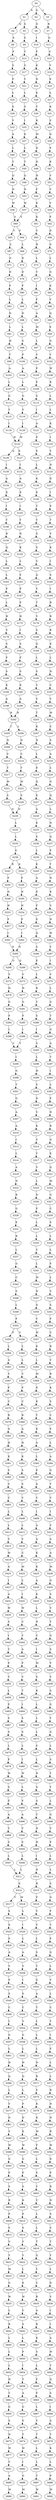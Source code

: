 strict digraph  {
	S0 -> S1 [ label = A ];
	S0 -> S2 [ label = G ];
	S0 -> S3 [ label = I ];
	S1 -> S4 [ label = Q ];
	S1 -> S5 [ label = S ];
	S2 -> S6 [ label = G ];
	S3 -> S7 [ label = R ];
	S4 -> S8 [ label = S ];
	S5 -> S9 [ label = S ];
	S6 -> S10 [ label = I ];
	S7 -> S11 [ label = Q ];
	S8 -> S12 [ label = P ];
	S9 -> S13 [ label = T ];
	S10 -> S14 [ label = F ];
	S11 -> S15 [ label = S ];
	S12 -> S16 [ label = S ];
	S13 -> S17 [ label = G ];
	S14 -> S18 [ label = K ];
	S15 -> S19 [ label = V ];
	S16 -> S20 [ label = F ];
	S17 -> S21 [ label = Y ];
	S18 -> S22 [ label = N ];
	S19 -> S23 [ label = E ];
	S20 -> S24 [ label = L ];
	S21 -> S25 [ label = L ];
	S22 -> S26 [ label = K ];
	S23 -> S27 [ label = L ];
	S24 -> S28 [ label = S ];
	S25 -> S29 [ label = S ];
	S26 -> S30 [ label = Y ];
	S27 -> S31 [ label = K ];
	S28 -> S32 [ label = V ];
	S29 -> S33 [ label = I ];
	S30 -> S34 [ label = K ];
	S31 -> S35 [ label = S ];
	S32 -> S36 [ label = A ];
	S33 -> S37 [ label = E ];
	S34 -> S38 [ label = M ];
	S35 -> S39 [ label = D ];
	S36 -> S40 [ label = L ];
	S37 -> S41 [ label = L ];
	S38 -> S42 [ label = D ];
	S39 -> S43 [ label = F ];
	S40 -> S44 [ label = T ];
	S41 -> S45 [ label = T ];
	S42 -> S46 [ label = N ];
	S43 -> S47 [ label = K ];
	S44 -> S48 [ label = Q ];
	S45 -> S49 [ label = Q ];
	S46 -> S50 [ label = H ];
	S47 -> S51 [ label = V ];
	S48 -> S52 [ label = N ];
	S49 -> S53 [ label = N ];
	S50 -> S54 [ label = F ];
	S51 -> S55 [ label = V ];
	S52 -> S56 [ label = W ];
	S53 -> S57 [ label = W ];
	S54 -> S58 [ label = K ];
	S55 -> S59 [ label = V ];
	S56 -> S60 [ label = S ];
	S57 -> S60 [ label = S ];
	S58 -> S61 [ label = K ];
	S59 -> S62 [ label = F ];
	S60 -> S63 [ label = V ];
	S60 -> S64 [ label = F ];
	S61 -> S65 [ label = V ];
	S62 -> S66 [ label = D ];
	S63 -> S67 [ label = L ];
	S64 -> S68 [ label = L ];
	S65 -> S69 [ label = H ];
	S66 -> S70 [ label = G ];
	S67 -> S71 [ label = G ];
	S68 -> S72 [ label = D ];
	S69 -> S73 [ label = L ];
	S70 -> S74 [ label = L ];
	S71 -> S75 [ label = D ];
	S72 -> S76 [ label = D ];
	S73 -> S77 [ label = V ];
	S74 -> S78 [ label = G ];
	S75 -> S79 [ label = F ];
	S76 -> S80 [ label = F ];
	S77 -> S81 [ label = I ];
	S78 -> S82 [ label = K ];
	S79 -> S83 [ label = L ];
	S80 -> S84 [ label = L ];
	S81 -> S85 [ label = F ];
	S82 -> S86 [ label = V ];
	S83 -> S87 [ label = D ];
	S84 -> S88 [ label = N ];
	S85 -> S89 [ label = A ];
	S86 -> S90 [ label = Q ];
	S87 -> S91 [ label = L ];
	S88 -> S92 [ label = L ];
	S89 -> S93 [ label = M ];
	S90 -> S94 [ label = E ];
	S91 -> S95 [ label = H ];
	S92 -> S96 [ label = S ];
	S93 -> S97 [ label = L ];
	S94 -> S98 [ label = G ];
	S95 -> S99 [ label = T ];
	S96 -> S100 [ label = P ];
	S97 -> S101 [ label = V ];
	S98 -> S102 [ label = V ];
	S99 -> S103 [ label = A ];
	S100 -> S104 [ label = A ];
	S101 -> S105 [ label = F ];
	S102 -> S106 [ label = W ];
	S103 -> S107 [ label = L ];
	S104 -> S108 [ label = L ];
	S105 -> S109 [ label = F ];
	S106 -> S110 [ label = K ];
	S107 -> S111 [ label = G ];
	S108 -> S112 [ label = G ];
	S109 -> S113 [ label = S ];
	S110 -> S114 [ label = L ];
	S111 -> S115 [ label = Y ];
	S112 -> S116 [ label = Y ];
	S113 -> S117 [ label = I ];
	S114 -> S118 [ label = L ];
	S115 -> S119 [ label = I ];
	S116 -> S120 [ label = I ];
	S117 -> S121 [ label = A ];
	S118 -> S122 [ label = K ];
	S119 -> S123 [ label = W ];
	S120 -> S123 [ label = W ];
	S121 -> S124 [ label = P ];
	S122 -> S125 [ label = I ];
	S123 -> S126 [ label = Q ];
	S123 -> S127 [ label = E ];
	S124 -> S128 [ label = F ];
	S125 -> S129 [ label = Y ];
	S126 -> S130 [ label = I ];
	S127 -> S131 [ label = I ];
	S128 -> S132 [ label = L ];
	S129 -> S133 [ label = N ];
	S130 -> S134 [ label = A ];
	S131 -> S135 [ label = A ];
	S132 -> S136 [ label = K ];
	S133 -> S137 [ label = D ];
	S134 -> S138 [ label = E ];
	S135 -> S139 [ label = E ];
	S136 -> S140 [ label = E ];
	S137 -> S141 [ label = I ];
	S138 -> S142 [ label = I ];
	S139 -> S143 [ label = I ];
	S140 -> S144 [ label = T ];
	S141 -> S145 [ label = P ];
	S142 -> S146 [ label = Y ];
	S143 -> S147 [ label = Y ];
	S144 -> S148 [ label = V ];
	S145 -> S149 [ label = T ];
	S146 -> S150 [ label = R ];
	S147 -> S151 [ label = N ];
	S148 -> S152 [ label = S ];
	S149 -> S153 [ label = V ];
	S150 -> S154 [ label = Q ];
	S151 -> S155 [ label = K ];
	S152 -> S156 [ label = S ];
	S153 -> S157 [ label = K ];
	S154 -> S158 [ label = L ];
	S155 -> S159 [ label = L ];
	S156 -> S160 [ label = V ];
	S157 -> S161 [ label = I ];
	S158 -> S162 [ label = L ];
	S159 -> S163 [ label = F ];
	S160 -> S164 [ label = A ];
	S161 -> S165 [ label = S ];
	S162 -> S166 [ label = P ];
	S163 -> S167 [ label = P ];
	S164 -> S168 [ label = Y ];
	S165 -> S169 [ label = I ];
	S166 -> S170 [ label = L ];
	S167 -> S171 [ label = F ];
	S168 -> S172 [ label = T ];
	S169 -> S173 [ label = R ];
	S170 -> S174 [ label = H ];
	S171 -> S175 [ label = H ];
	S172 -> S176 [ label = V ];
	S173 -> S177 [ label = R ];
	S174 -> S178 [ label = V ];
	S175 -> S179 [ label = I ];
	S176 -> S180 [ label = S ];
	S177 -> S181 [ label = K ];
	S178 -> S182 [ label = S ];
	S179 -> S183 [ label = S ];
	S180 -> S184 [ label = Q ];
	S181 -> S185 [ label = E ];
	S182 -> S186 [ label = F ];
	S183 -> S187 [ label = F ];
	S184 -> S188 [ label = L ];
	S185 -> S189 [ label = L ];
	S186 -> S190 [ label = S ];
	S187 -> S191 [ label = S ];
	S188 -> S192 [ label = S ];
	S189 -> S193 [ label = N ];
	S190 -> S194 [ label = K ];
	S191 -> S195 [ label = K ];
	S192 -> S196 [ label = V ];
	S193 -> S197 [ label = C ];
	S194 -> S198 [ label = A ];
	S195 -> S199 [ label = A ];
	S196 -> S200 [ label = V ];
	S197 -> S201 [ label = V ];
	S198 -> S202 [ label = R ];
	S199 -> S202 [ label = R ];
	S200 -> S203 [ label = T ];
	S201 -> S204 [ label = M ];
	S202 -> S205 [ label = I ];
	S202 -> S206 [ label = L ];
	S203 -> S207 [ label = K ];
	S204 -> S208 [ label = S ];
	S205 -> S209 [ label = N ];
	S206 -> S210 [ label = N ];
	S207 -> S211 [ label = N ];
	S208 -> S212 [ label = S ];
	S209 -> S213 [ label = C ];
	S210 -> S214 [ label = C ];
	S211 -> S215 [ label = L ];
	S212 -> S216 [ label = A ];
	S213 -> S217 [ label = T ];
	S214 -> S218 [ label = T ];
	S215 -> S219 [ label = E ];
	S216 -> S220 [ label = L ];
	S217 -> S221 [ label = M ];
	S218 -> S222 [ label = M ];
	S219 -> S223 [ label = Q ];
	S220 -> S224 [ label = G ];
	S221 -> S225 [ label = S ];
	S222 -> S226 [ label = S ];
	S223 -> S227 [ label = E ];
	S224 -> S228 [ label = Q ];
	S225 -> S229 [ label = D ];
	S226 -> S229 [ label = D ];
	S227 -> S230 [ label = A ];
	S228 -> S231 [ label = L ];
	S229 -> S232 [ label = L ];
	S230 -> S233 [ label = E ];
	S231 -> S234 [ label = N ];
	S232 -> S235 [ label = L ];
	S233 -> S236 [ label = S ];
	S234 -> S237 [ label = Q ];
	S235 -> S238 [ label = G ];
	S236 -> S239 [ label = L ];
	S237 -> S240 [ label = F ];
	S238 -> S241 [ label = R ];
	S238 -> S242 [ label = K ];
	S239 -> S243 [ label = K ];
	S240 -> S244 [ label = T ];
	S241 -> S245 [ label = F ];
	S242 -> S246 [ label = F ];
	S243 -> S247 [ label = A ];
	S244 -> S248 [ label = N ];
	S245 -> S249 [ label = N ];
	S246 -> S250 [ label = N ];
	S247 -> S251 [ label = E ];
	S248 -> S252 [ label = K ];
	S249 -> S253 [ label = H ];
	S250 -> S254 [ label = H ];
	S251 -> S255 [ label = F ];
	S252 -> S256 [ label = V ];
	S253 -> S257 [ label = F ];
	S254 -> S258 [ label = F ];
	S255 -> S259 [ label = E ];
	S256 -> S260 [ label = N ];
	S257 -> S261 [ label = I ];
	S258 -> S262 [ label = I ];
	S259 -> S263 [ label = Q ];
	S260 -> S264 [ label = W ];
	S261 -> S265 [ label = N ];
	S262 -> S265 [ label = N ];
	S263 -> S266 [ label = S ];
	S264 -> S267 [ label = Y ];
	S265 -> S268 [ label = G ];
	S265 -> S269 [ label = Q ];
	S266 -> S270 [ label = E ];
	S267 -> S271 [ label = I ];
	S268 -> S272 [ label = V ];
	S269 -> S273 [ label = V ];
	S270 -> S274 [ label = L ];
	S271 -> S275 [ label = V ];
	S272 -> S276 [ label = H ];
	S273 -> S277 [ label = H ];
	S274 -> S278 [ label = R ];
	S275 -> S279 [ label = L ];
	S276 -> S280 [ label = G ];
	S277 -> S281 [ label = G ];
	S278 -> S282 [ label = T ];
	S279 -> S283 [ label = G ];
	S280 -> S284 [ label = F ];
	S281 -> S285 [ label = F ];
	S282 -> S286 [ label = S ];
	S283 -> S287 [ label = T ];
	S284 -> S288 [ label = I ];
	S285 -> S289 [ label = I ];
	S286 -> S290 [ label = I ];
	S287 -> S291 [ label = G ];
	S288 -> S292 [ label = V ];
	S289 -> S292 [ label = V ];
	S290 -> S293 [ label = S ];
	S291 -> S294 [ label = A ];
	S292 -> S295 [ label = I ];
	S293 -> S296 [ label = L ];
	S294 -> S297 [ label = T ];
	S295 -> S298 [ label = G ];
	S296 -> S299 [ label = H ];
	S297 -> S300 [ label = I ];
	S298 -> S301 [ label = T ];
	S299 -> S302 [ label = S ];
	S300 -> S303 [ label = L ];
	S301 -> S304 [ label = G ];
	S302 -> S305 [ label = D ];
	S303 -> S306 [ label = F ];
	S304 -> S307 [ label = A ];
	S305 -> S308 [ label = V ];
	S306 -> S309 [ label = N ];
	S307 -> S310 [ label = A ];
	S308 -> S311 [ label = K ];
	S309 -> S312 [ label = R ];
	S310 -> S313 [ label = I ];
	S311 -> S314 [ label = V ];
	S312 -> S315 [ label = G ];
	S313 -> S316 [ label = L ];
	S314 -> S317 [ label = V ];
	S315 -> S318 [ label = E ];
	S316 -> S319 [ label = A ];
	S317 -> S320 [ label = V ];
	S318 -> S321 [ label = Q ];
	S319 -> S322 [ label = N ];
	S320 -> S323 [ label = L ];
	S321 -> S324 [ label = M ];
	S322 -> S325 [ label = R ];
	S323 -> S326 [ label = D ];
	S324 -> S327 [ label = G ];
	S325 -> S328 [ label = G ];
	S326 -> S329 [ label = P ];
	S327 -> S330 [ label = C ];
	S328 -> S331 [ label = E ];
	S329 -> S332 [ label = L ];
	S330 -> S333 [ label = S ];
	S331 -> S334 [ label = R ];
	S332 -> S335 [ label = L ];
	S333 -> S336 [ label = L ];
	S334 -> S337 [ label = L ];
	S335 -> S338 [ label = T ];
	S336 -> S339 [ label = L ];
	S337 -> S340 [ label = G ];
	S338 -> S341 [ label = L ];
	S339 -> S342 [ label = F ];
	S340 -> S343 [ label = C ];
	S341 -> S344 [ label = M ];
	S342 -> S345 [ label = L ];
	S343 -> S346 [ label = S ];
	S344 -> S347 [ label = N ];
	S345 -> S348 [ label = V ];
	S346 -> S349 [ label = L ];
	S347 -> S350 [ label = G ];
	S348 -> S351 [ label = S ];
	S349 -> S352 [ label = F ];
	S350 -> S353 [ label = V ];
	S351 -> S354 [ label = F ];
	S352 -> S355 [ label = F ];
	S352 -> S356 [ label = V ];
	S353 -> S357 [ label = W ];
	S354 -> S358 [ label = C ];
	S355 -> S359 [ label = L ];
	S356 -> S360 [ label = L ];
	S357 -> S361 [ label = K ];
	S358 -> S362 [ label = R ];
	S359 -> S363 [ label = A ];
	S360 -> S364 [ label = L ];
	S361 -> S365 [ label = L ];
	S362 -> S366 [ label = V ];
	S363 -> S367 [ label = V ];
	S364 -> S368 [ label = V ];
	S365 -> S369 [ label = M ];
	S366 -> S370 [ label = R ];
	S367 -> S371 [ label = F ];
	S368 -> S372 [ label = F ];
	S369 -> S373 [ label = E ];
	S370 -> S374 [ label = K ];
	S371 -> S375 [ label = C ];
	S372 -> S376 [ label = C ];
	S373 -> S377 [ label = K ];
	S374 -> S378 [ label = S ];
	S375 -> S379 [ label = R ];
	S376 -> S380 [ label = R ];
	S377 -> S381 [ label = Y ];
	S378 -> S382 [ label = C ];
	S379 -> S383 [ label = G ];
	S380 -> S384 [ label = A ];
	S381 -> S385 [ label = K ];
	S382 -> S386 [ label = F ];
	S383 -> S387 [ label = H ];
	S384 -> S388 [ label = H ];
	S385 -> S389 [ label = A ];
	S386 -> S390 [ label = L ];
	S387 -> S391 [ label = K ];
	S388 -> S392 [ label = K ];
	S389 -> S393 [ label = L ];
	S390 -> S394 [ label = A ];
	S391 -> S395 [ label = S ];
	S392 -> S396 [ label = S ];
	S393 -> S397 [ label = P ];
	S394 -> S398 [ label = G ];
	S395 -> S399 [ label = C ];
	S396 -> S400 [ label = S ];
	S397 -> S401 [ label = A ];
	S398 -> S402 [ label = T ];
	S399 -> S403 [ label = C ];
	S400 -> S404 [ label = V ];
	S401 -> S405 [ label = V ];
	S402 -> S406 [ label = V ];
	S403 -> S407 [ label = L ];
	S404 -> S408 [ label = L ];
	S405 -> S409 [ label = I ];
	S406 -> S410 [ label = I ];
	S407 -> S411 [ label = L ];
	S408 -> S412 [ label = L ];
	S409 -> S413 [ label = A ];
	S410 -> S414 [ label = V ];
	S411 -> S415 [ label = V ];
	S412 -> S416 [ label = V ];
	S413 -> S417 [ label = A ];
	S414 -> S418 [ label = A ];
	S415 -> S419 [ label = W ];
	S416 -> S420 [ label = C ];
	S417 -> S421 [ label = K ];
	S418 -> S422 [ label = A ];
	S419 -> S423 [ label = A ];
	S420 -> S424 [ label = M ];
	S421 -> S425 [ label = K ];
	S422 -> S426 [ label = M ];
	S423 -> S427 [ label = I ];
	S424 -> S428 [ label = L ];
	S425 -> S429 [ label = A ];
	S426 -> S430 [ label = G ];
	S427 -> S431 [ label = A ];
	S428 -> S432 [ label = I ];
	S429 -> S433 [ label = K ];
	S430 -> S434 [ label = S ];
	S431 -> S435 [ label = W ];
	S432 -> S436 [ label = W ];
	S433 -> S437 [ label = L ];
	S434 -> S438 [ label = V ];
	S435 -> S439 [ label = S ];
	S436 -> S440 [ label = C ];
	S437 -> S441 [ label = N ];
	S438 -> S442 [ label = T ];
	S439 -> S443 [ label = I ];
	S440 -> S444 [ label = T ];
	S441 -> S445 [ label = C ];
	S442 -> S446 [ label = G ];
	S443 -> S447 [ label = T ];
	S444 -> S448 [ label = A ];
	S445 -> S449 [ label = I ];
	S446 -> S450 [ label = S ];
	S447 -> S451 [ label = F ];
	S448 -> S452 [ label = F ];
	S449 -> S453 [ label = M ];
	S450 -> S454 [ label = V ];
	S451 -> S455 [ label = V ];
	S452 -> S456 [ label = V ];
	S453 -> S457 [ label = S ];
	S454 -> S458 [ label = V ];
	S455 -> S459 [ label = L ];
	S456 -> S460 [ label = T ];
	S457 -> S461 [ label = K ];
	S458 -> S462 [ label = S ];
	S459 -> S463 [ label = F ];
	S460 -> S464 [ label = I ];
	S461 -> S465 [ label = L ];
	S462 -> S466 [ label = G ];
	S463 -> S467 [ label = S ];
	S464 -> S468 [ label = S ];
	S465 -> S469 [ label = L ];
	S466 -> S470 [ label = Y ];
	S467 -> S471 [ label = S ];
	S468 -> S472 [ label = S ];
	S469 -> S473 [ label = L ];
	S470 -> S474 [ label = A ];
	S471 -> S475 [ label = L ];
	S472 -> S476 [ label = L ];
	S473 -> S477 [ label = S ];
	S474 -> S478 [ label = L ];
	S475 -> S479 [ label = F ];
	S476 -> S480 [ label = I ];
	S477 -> S481 [ label = L ];
	S478 -> S482 [ label = S ];
	S479 -> S483 [ label = W ];
	S480 -> S484 [ label = W ];
	S481 -> S485 [ label = N ];
	S482 -> S486 [ label = Y ];
	S483 -> S487 [ label = S ];
	S484 -> S488 [ label = L ];
	S485 -> S489 [ label = A ];
	S486 -> S490 [ label = Y ];
	S487 -> S491 [ label = F ];
	S488 -> S492 [ label = F ];
	S489 -> S493 [ label = S ];
	S490 -> S494 [ label = L ];
	S491 -> S495 [ label = A ];
	S492 -> S496 [ label = A ];
	S493 -> S497 [ label = T ];
	S494 -> S498 [ label = G ];
	S495 -> S499 [ label = V ];
	S496 -> S500 [ label = V ];
	S497 -> S501 [ label = N ];
	S498 -> S502 [ label = V ];
	S499 -> S503 [ label = S ];
	S500 -> S504 [ label = S ];
	S501 -> S505 [ label = H ];
	S502 -> S506 [ label = F ];
	S503 -> S507 [ label = L ];
	S504 -> S508 [ label = L ];
	S505 -> S509 [ label = I ];
	S506 -> S510 [ label = L ];
	S507 -> S511 [ label = L ];
	S508 -> S511 [ label = L ];
	S509 -> S512 [ label = N ];
	S510 -> S513 [ label = L ];
	S511 -> S514 [ label = G ];
	S512 -> S515 [ label = R ];
	S513 -> S516 [ label = S ];
	S514 -> S517 [ label = V ];
	S514 -> S518 [ label = M ];
	S515 -> S519 [ label = F ];
	S516 -> S520 [ label = G ];
	S517 -> S521 [ label = S ];
	S518 -> S522 [ label = L ];
	S519 -> S523 [ label = V ];
	S520 -> S524 [ label = F ];
	S521 -> S525 [ label = S ];
	S522 -> S526 [ label = I ];
	S523 -> S527 [ label = V ];
	S524 -> S528 [ label = T ];
	S525 -> S529 [ label = F ];
	S526 -> S530 [ label = L ];
	S527 -> S531 [ label = L ];
	S528 -> S532 [ label = F ];
	S529 -> S533 [ label = A ];
	S530 -> S534 [ label = A ];
	S531 -> S535 [ label = S ];
	S532 -> S536 [ label = G ];
	S533 -> S537 [ label = V ];
	S534 -> S538 [ label = V ];
	S535 -> S539 [ label = T ];
	S536 -> S540 [ label = L ];
	S537 -> S541 [ label = F ];
	S538 -> S542 [ label = I ];
	S539 -> S543 [ label = G ];
	S540 -> S544 [ label = V ];
	S541 -> S545 [ label = S ];
	S542 -> S546 [ label = S ];
	S543 -> S547 [ label = A ];
	S544 -> S548 [ label = L ];
	S545 -> S549 [ label = C ];
	S546 -> S550 [ label = C ];
	S547 -> S551 [ label = T ];
	S548 -> S552 [ label = C ];
	S549 -> S553 [ label = I ];
	S550 -> S554 [ label = V ];
	S551 -> S555 [ label = L ];
	S552 -> S556 [ label = T ];
	S553 -> S557 [ label = G ];
	S554 -> S558 [ label = G ];
	S555 -> S559 [ label = L ];
	S556 -> S560 [ label = I ];
	S557 -> S561 [ label = L ];
	S558 -> S562 [ label = L ];
	S559 -> S563 [ label = L ];
	S560 -> S564 [ label = F ];
	S561 -> S565 [ label = H ];
	S562 -> S566 [ label = H ];
	S563 -> S567 [ label = N ];
	S564 -> S568 [ label = L ];
	S565 -> S569 [ label = Q ];
	S566 -> S570 [ label = Q ];
	S567 -> S571 [ label = R ];
	S568 -> S572 [ label = L ];
	S569 -> S573 [ label = L ];
	S570 -> S574 [ label = L ];
	S571 -> S575 [ label = S ];
	S572 -> S576 [ label = R ];
	S573 -> S577 [ label = V ];
	S574 -> S578 [ label = F ];
	S575 -> S579 [ label = K ];
	S576 -> S580 [ label = N ];
	S577 -> S581 [ label = D ];
	S578 -> S582 [ label = D ];
	S579 -> S583 [ label = K ];
	S580 -> S584 [ label = N ];
	S581 -> S585 [ label = V ];
	S582 -> S586 [ label = K ];
	S583 -> S587 [ label = M ];
	S584 -> S588 [ label = R ];
	S585 -> S589 [ label = W ];
	S586 -> S590 [ label = W ];
	S587 -> S591 [ label = F ];
	S588 -> S592 [ label = W ];
	S589 -> S593 [ label = G ];
	S590 -> S594 [ label = G ];
	S591 -> S595 [ label = L ];
	S592 -> S596 [ label = D ];
	S593 -> S597 [ label = P ];
	S594 -> S598 [ label = P ];
	S595 -> S599 [ label = S ];
	S596 -> S600 [ label = P ];
	S597 -> S601 [ label = S ];
	S598 -> S602 [ label = S ];
	S599 -> S603 [ label = V ];
	S600 -> S604 [ label = R ];
	S601 -> S605 [ label = R ];
	S602 -> S606 [ label = K ];
	S603 -> S607 [ label = V ];
	S604 -> S608 [ label = N ];
	S605 -> S609 [ label = P ];
	S606 -> S610 [ label = P ];
	S607 -> S611 [ label = L ];
	S608 -> S612 [ label = S ];
	S609 -> S613 [ label = S ];
	S610 -> S614 [ label = S ];
	S611 -> S615 [ label = L ];
	S612 -> S616 [ label = S ];
	S613 -> S617 [ label = V ];
	S614 -> S618 [ label = V ];
	S615 -> S619 [ label = T ];
	S616 -> S620 [ label = T ];
	S617 -> S621 [ label = Y ];
	S618 -> S622 [ label = Y ];
	S619 -> S623 [ label = G ];
	S620 -> S624 [ label = Y ];
	S621 -> S625 [ label = M ];
	S622 -> S626 [ label = L ];
	S623 -> S627 [ label = Y ];
	S624 -> S628 [ label = L ];
	S625 -> S629 [ label = G ];
	S626 -> S630 [ label = E ];
	S627 -> S631 [ label = C ];
	S628 -> S632 [ label = D ];
	S629 -> S633 [ label = W ];
	S630 -> S634 [ label = W ];
	S631 -> S635 [ label = R ];
	S632 -> S636 [ label = V ];
	S633 -> S637 [ label = L ];
	S634 -> S638 [ label = V ];
	S635 -> S639 [ label = A ];
	S636 -> S640 [ label = I ];
	S637 -> S641 [ label = R ];
	S638 -> S642 [ label = S ];
	S639 -> S643 [ label = R ];
	S640 -> S644 [ label = I ];
	S641 -> S645 [ label = L ];
	S642 -> S646 [ label = L ];
	S643 -> S647 [ label = K ];
	S644 -> S648 [ label = A ];
	S645 -> S649 [ label = L ];
	S646 -> S650 [ label = F ];
	S647 -> S651 [ label = S ];
	S648 -> S652 [ label = W ];
	S649 -> S653 [ label = L ];
	S650 -> S654 [ label = I ];
	S651 -> S655 [ label = L ];
	S652 -> S656 [ label = T ];
	S653 -> S657 [ label = H ];
	S654 -> S658 [ label = T ];
	S655 -> S659 [ label = F ];
	S656 -> S660 [ label = Q ];
	S657 -> S661 [ label = T ];
	S658 -> S662 [ label = A ];
	S659 -> S663 [ label = F ];
	S660 -> S664 [ label = S ];
	S661 -> S665 [ label = G ];
	S662 -> S666 [ label = G ];
	S663 -> S667 [ label = L ];
	S664 -> S668 [ label = I ];
	S665 -> S669 [ label = S ];
	S666 -> S670 [ label = S ];
	S667 -> S671 [ label = V ];
	S668 -> S672 [ label = A ];
	S669 -> S673 [ label = N ];
	S670 -> S674 [ label = T ];
	S671 -> S675 [ label = T ];
	S672 -> S676 [ label = T ];
	S673 -> S677 [ label = W ];
	S674 -> S678 [ label = W ];
	S675 -> S679 [ label = L ];
	S676 -> S680 [ label = K ];
	S677 -> S681 [ label = V ];
	S678 -> S682 [ label = I ];
	S679 -> S683 [ label = L ];
	S680 -> S684 [ label = L ];
	S681 -> S685 [ label = A ];
	S682 -> S686 [ label = G ];
	S683 -> S687 [ label = T ];
	S684 -> S688 [ label = P ];
	S685 -> S689 [ label = M ];
	S686 -> S690 [ label = M ];
	S687 -> S691 [ label = W ];
	S688 -> S692 [ label = M ];
}
